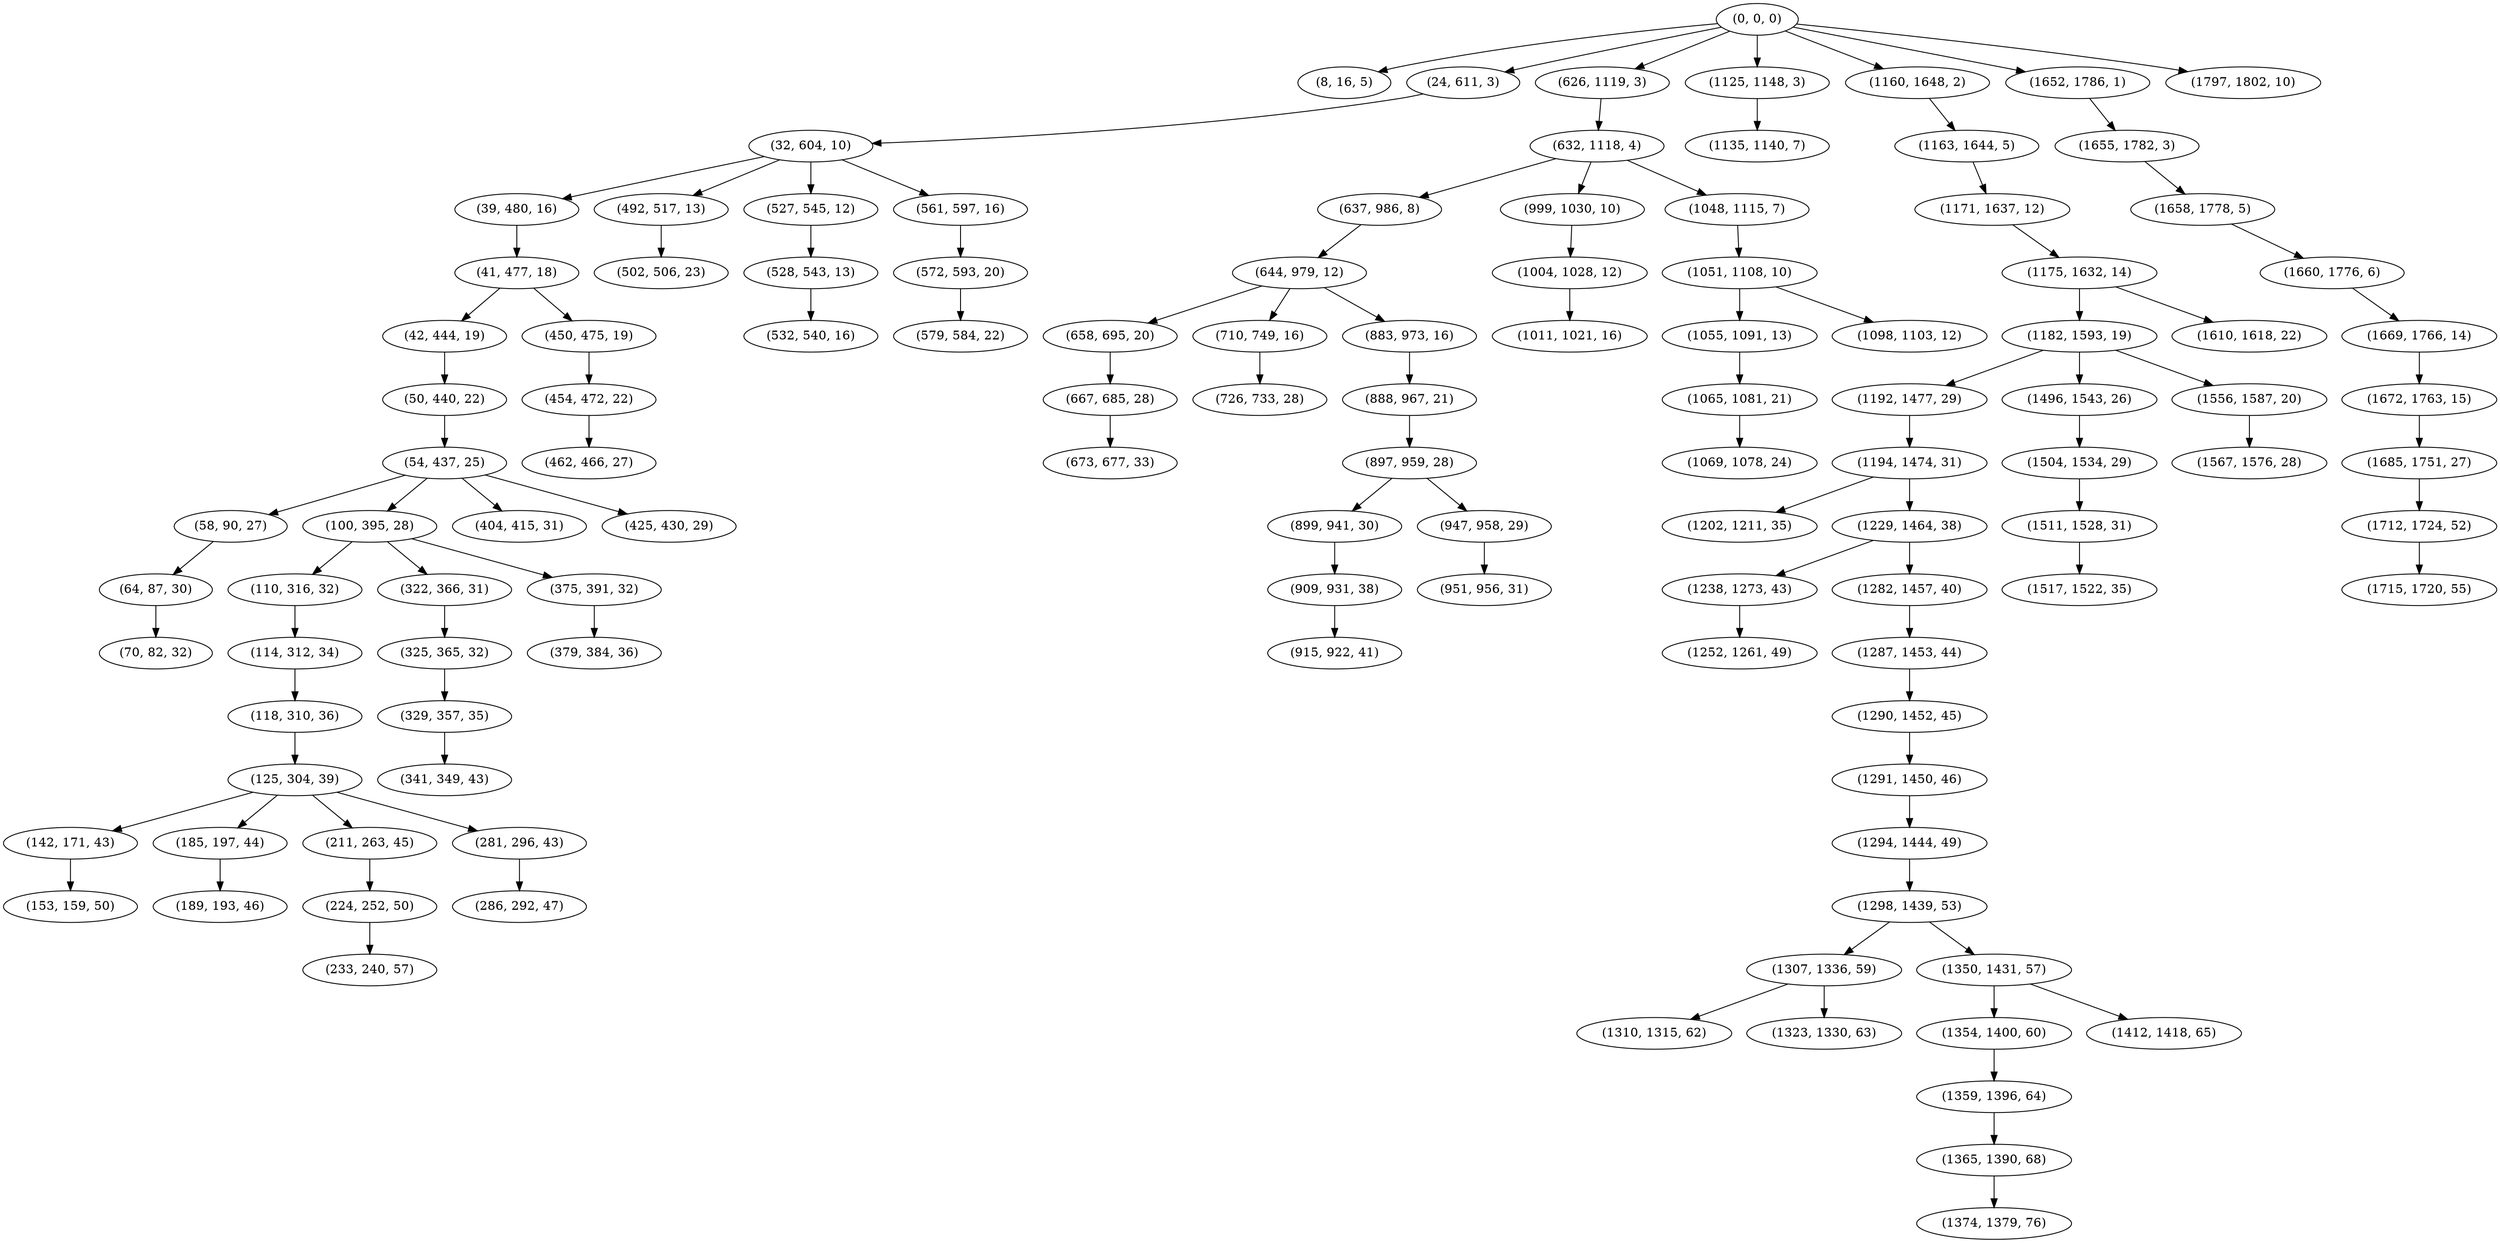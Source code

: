 digraph tree {
    "(0, 0, 0)";
    "(8, 16, 5)";
    "(24, 611, 3)";
    "(32, 604, 10)";
    "(39, 480, 16)";
    "(41, 477, 18)";
    "(42, 444, 19)";
    "(50, 440, 22)";
    "(54, 437, 25)";
    "(58, 90, 27)";
    "(64, 87, 30)";
    "(70, 82, 32)";
    "(100, 395, 28)";
    "(110, 316, 32)";
    "(114, 312, 34)";
    "(118, 310, 36)";
    "(125, 304, 39)";
    "(142, 171, 43)";
    "(153, 159, 50)";
    "(185, 197, 44)";
    "(189, 193, 46)";
    "(211, 263, 45)";
    "(224, 252, 50)";
    "(233, 240, 57)";
    "(281, 296, 43)";
    "(286, 292, 47)";
    "(322, 366, 31)";
    "(325, 365, 32)";
    "(329, 357, 35)";
    "(341, 349, 43)";
    "(375, 391, 32)";
    "(379, 384, 36)";
    "(404, 415, 31)";
    "(425, 430, 29)";
    "(450, 475, 19)";
    "(454, 472, 22)";
    "(462, 466, 27)";
    "(492, 517, 13)";
    "(502, 506, 23)";
    "(527, 545, 12)";
    "(528, 543, 13)";
    "(532, 540, 16)";
    "(561, 597, 16)";
    "(572, 593, 20)";
    "(579, 584, 22)";
    "(626, 1119, 3)";
    "(632, 1118, 4)";
    "(637, 986, 8)";
    "(644, 979, 12)";
    "(658, 695, 20)";
    "(667, 685, 28)";
    "(673, 677, 33)";
    "(710, 749, 16)";
    "(726, 733, 28)";
    "(883, 973, 16)";
    "(888, 967, 21)";
    "(897, 959, 28)";
    "(899, 941, 30)";
    "(909, 931, 38)";
    "(915, 922, 41)";
    "(947, 958, 29)";
    "(951, 956, 31)";
    "(999, 1030, 10)";
    "(1004, 1028, 12)";
    "(1011, 1021, 16)";
    "(1048, 1115, 7)";
    "(1051, 1108, 10)";
    "(1055, 1091, 13)";
    "(1065, 1081, 21)";
    "(1069, 1078, 24)";
    "(1098, 1103, 12)";
    "(1125, 1148, 3)";
    "(1135, 1140, 7)";
    "(1160, 1648, 2)";
    "(1163, 1644, 5)";
    "(1171, 1637, 12)";
    "(1175, 1632, 14)";
    "(1182, 1593, 19)";
    "(1192, 1477, 29)";
    "(1194, 1474, 31)";
    "(1202, 1211, 35)";
    "(1229, 1464, 38)";
    "(1238, 1273, 43)";
    "(1252, 1261, 49)";
    "(1282, 1457, 40)";
    "(1287, 1453, 44)";
    "(1290, 1452, 45)";
    "(1291, 1450, 46)";
    "(1294, 1444, 49)";
    "(1298, 1439, 53)";
    "(1307, 1336, 59)";
    "(1310, 1315, 62)";
    "(1323, 1330, 63)";
    "(1350, 1431, 57)";
    "(1354, 1400, 60)";
    "(1359, 1396, 64)";
    "(1365, 1390, 68)";
    "(1374, 1379, 76)";
    "(1412, 1418, 65)";
    "(1496, 1543, 26)";
    "(1504, 1534, 29)";
    "(1511, 1528, 31)";
    "(1517, 1522, 35)";
    "(1556, 1587, 20)";
    "(1567, 1576, 28)";
    "(1610, 1618, 22)";
    "(1652, 1786, 1)";
    "(1655, 1782, 3)";
    "(1658, 1778, 5)";
    "(1660, 1776, 6)";
    "(1669, 1766, 14)";
    "(1672, 1763, 15)";
    "(1685, 1751, 27)";
    "(1712, 1724, 52)";
    "(1715, 1720, 55)";
    "(1797, 1802, 10)";
    "(0, 0, 0)" -> "(8, 16, 5)";
    "(0, 0, 0)" -> "(24, 611, 3)";
    "(0, 0, 0)" -> "(626, 1119, 3)";
    "(0, 0, 0)" -> "(1125, 1148, 3)";
    "(0, 0, 0)" -> "(1160, 1648, 2)";
    "(0, 0, 0)" -> "(1652, 1786, 1)";
    "(0, 0, 0)" -> "(1797, 1802, 10)";
    "(24, 611, 3)" -> "(32, 604, 10)";
    "(32, 604, 10)" -> "(39, 480, 16)";
    "(32, 604, 10)" -> "(492, 517, 13)";
    "(32, 604, 10)" -> "(527, 545, 12)";
    "(32, 604, 10)" -> "(561, 597, 16)";
    "(39, 480, 16)" -> "(41, 477, 18)";
    "(41, 477, 18)" -> "(42, 444, 19)";
    "(41, 477, 18)" -> "(450, 475, 19)";
    "(42, 444, 19)" -> "(50, 440, 22)";
    "(50, 440, 22)" -> "(54, 437, 25)";
    "(54, 437, 25)" -> "(58, 90, 27)";
    "(54, 437, 25)" -> "(100, 395, 28)";
    "(54, 437, 25)" -> "(404, 415, 31)";
    "(54, 437, 25)" -> "(425, 430, 29)";
    "(58, 90, 27)" -> "(64, 87, 30)";
    "(64, 87, 30)" -> "(70, 82, 32)";
    "(100, 395, 28)" -> "(110, 316, 32)";
    "(100, 395, 28)" -> "(322, 366, 31)";
    "(100, 395, 28)" -> "(375, 391, 32)";
    "(110, 316, 32)" -> "(114, 312, 34)";
    "(114, 312, 34)" -> "(118, 310, 36)";
    "(118, 310, 36)" -> "(125, 304, 39)";
    "(125, 304, 39)" -> "(142, 171, 43)";
    "(125, 304, 39)" -> "(185, 197, 44)";
    "(125, 304, 39)" -> "(211, 263, 45)";
    "(125, 304, 39)" -> "(281, 296, 43)";
    "(142, 171, 43)" -> "(153, 159, 50)";
    "(185, 197, 44)" -> "(189, 193, 46)";
    "(211, 263, 45)" -> "(224, 252, 50)";
    "(224, 252, 50)" -> "(233, 240, 57)";
    "(281, 296, 43)" -> "(286, 292, 47)";
    "(322, 366, 31)" -> "(325, 365, 32)";
    "(325, 365, 32)" -> "(329, 357, 35)";
    "(329, 357, 35)" -> "(341, 349, 43)";
    "(375, 391, 32)" -> "(379, 384, 36)";
    "(450, 475, 19)" -> "(454, 472, 22)";
    "(454, 472, 22)" -> "(462, 466, 27)";
    "(492, 517, 13)" -> "(502, 506, 23)";
    "(527, 545, 12)" -> "(528, 543, 13)";
    "(528, 543, 13)" -> "(532, 540, 16)";
    "(561, 597, 16)" -> "(572, 593, 20)";
    "(572, 593, 20)" -> "(579, 584, 22)";
    "(626, 1119, 3)" -> "(632, 1118, 4)";
    "(632, 1118, 4)" -> "(637, 986, 8)";
    "(632, 1118, 4)" -> "(999, 1030, 10)";
    "(632, 1118, 4)" -> "(1048, 1115, 7)";
    "(637, 986, 8)" -> "(644, 979, 12)";
    "(644, 979, 12)" -> "(658, 695, 20)";
    "(644, 979, 12)" -> "(710, 749, 16)";
    "(644, 979, 12)" -> "(883, 973, 16)";
    "(658, 695, 20)" -> "(667, 685, 28)";
    "(667, 685, 28)" -> "(673, 677, 33)";
    "(710, 749, 16)" -> "(726, 733, 28)";
    "(883, 973, 16)" -> "(888, 967, 21)";
    "(888, 967, 21)" -> "(897, 959, 28)";
    "(897, 959, 28)" -> "(899, 941, 30)";
    "(897, 959, 28)" -> "(947, 958, 29)";
    "(899, 941, 30)" -> "(909, 931, 38)";
    "(909, 931, 38)" -> "(915, 922, 41)";
    "(947, 958, 29)" -> "(951, 956, 31)";
    "(999, 1030, 10)" -> "(1004, 1028, 12)";
    "(1004, 1028, 12)" -> "(1011, 1021, 16)";
    "(1048, 1115, 7)" -> "(1051, 1108, 10)";
    "(1051, 1108, 10)" -> "(1055, 1091, 13)";
    "(1051, 1108, 10)" -> "(1098, 1103, 12)";
    "(1055, 1091, 13)" -> "(1065, 1081, 21)";
    "(1065, 1081, 21)" -> "(1069, 1078, 24)";
    "(1125, 1148, 3)" -> "(1135, 1140, 7)";
    "(1160, 1648, 2)" -> "(1163, 1644, 5)";
    "(1163, 1644, 5)" -> "(1171, 1637, 12)";
    "(1171, 1637, 12)" -> "(1175, 1632, 14)";
    "(1175, 1632, 14)" -> "(1182, 1593, 19)";
    "(1175, 1632, 14)" -> "(1610, 1618, 22)";
    "(1182, 1593, 19)" -> "(1192, 1477, 29)";
    "(1182, 1593, 19)" -> "(1496, 1543, 26)";
    "(1182, 1593, 19)" -> "(1556, 1587, 20)";
    "(1192, 1477, 29)" -> "(1194, 1474, 31)";
    "(1194, 1474, 31)" -> "(1202, 1211, 35)";
    "(1194, 1474, 31)" -> "(1229, 1464, 38)";
    "(1229, 1464, 38)" -> "(1238, 1273, 43)";
    "(1229, 1464, 38)" -> "(1282, 1457, 40)";
    "(1238, 1273, 43)" -> "(1252, 1261, 49)";
    "(1282, 1457, 40)" -> "(1287, 1453, 44)";
    "(1287, 1453, 44)" -> "(1290, 1452, 45)";
    "(1290, 1452, 45)" -> "(1291, 1450, 46)";
    "(1291, 1450, 46)" -> "(1294, 1444, 49)";
    "(1294, 1444, 49)" -> "(1298, 1439, 53)";
    "(1298, 1439, 53)" -> "(1307, 1336, 59)";
    "(1298, 1439, 53)" -> "(1350, 1431, 57)";
    "(1307, 1336, 59)" -> "(1310, 1315, 62)";
    "(1307, 1336, 59)" -> "(1323, 1330, 63)";
    "(1350, 1431, 57)" -> "(1354, 1400, 60)";
    "(1350, 1431, 57)" -> "(1412, 1418, 65)";
    "(1354, 1400, 60)" -> "(1359, 1396, 64)";
    "(1359, 1396, 64)" -> "(1365, 1390, 68)";
    "(1365, 1390, 68)" -> "(1374, 1379, 76)";
    "(1496, 1543, 26)" -> "(1504, 1534, 29)";
    "(1504, 1534, 29)" -> "(1511, 1528, 31)";
    "(1511, 1528, 31)" -> "(1517, 1522, 35)";
    "(1556, 1587, 20)" -> "(1567, 1576, 28)";
    "(1652, 1786, 1)" -> "(1655, 1782, 3)";
    "(1655, 1782, 3)" -> "(1658, 1778, 5)";
    "(1658, 1778, 5)" -> "(1660, 1776, 6)";
    "(1660, 1776, 6)" -> "(1669, 1766, 14)";
    "(1669, 1766, 14)" -> "(1672, 1763, 15)";
    "(1672, 1763, 15)" -> "(1685, 1751, 27)";
    "(1685, 1751, 27)" -> "(1712, 1724, 52)";
    "(1712, 1724, 52)" -> "(1715, 1720, 55)";
}
